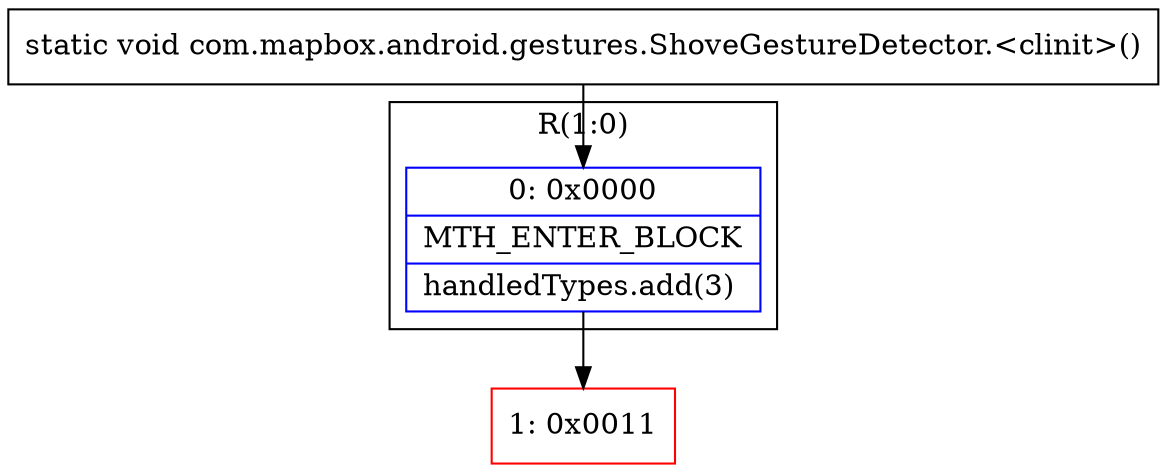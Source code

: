 digraph "CFG forcom.mapbox.android.gestures.ShoveGestureDetector.\<clinit\>()V" {
subgraph cluster_Region_245996085 {
label = "R(1:0)";
node [shape=record,color=blue];
Node_0 [shape=record,label="{0\:\ 0x0000|MTH_ENTER_BLOCK\l|handledTypes.add(3)\l}"];
}
Node_1 [shape=record,color=red,label="{1\:\ 0x0011}"];
MethodNode[shape=record,label="{static void com.mapbox.android.gestures.ShoveGestureDetector.\<clinit\>() }"];
MethodNode -> Node_0;
Node_0 -> Node_1;
}

